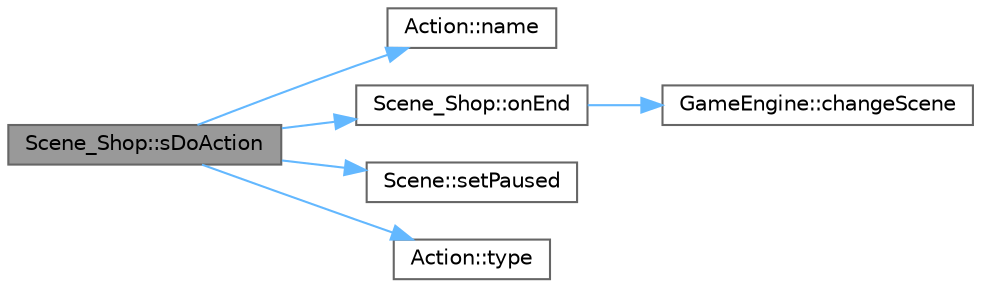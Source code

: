 digraph "Scene_Shop::sDoAction"
{
 // LATEX_PDF_SIZE
  bgcolor="transparent";
  edge [fontname=Helvetica,fontsize=10,labelfontname=Helvetica,labelfontsize=10];
  node [fontname=Helvetica,fontsize=10,shape=box,height=0.2,width=0.4];
  rankdir="LR";
  Node1 [id="Node000001",label="Scene_Shop::sDoAction",height=0.2,width=0.4,color="gray40", fillcolor="grey60", style="filled", fontcolor="black",tooltip=" "];
  Node1 -> Node2 [id="edge1_Node000001_Node000002",color="steelblue1",style="solid",tooltip=" "];
  Node2 [id="Node000002",label="Action::name",height=0.2,width=0.4,color="grey40", fillcolor="white", style="filled",URL="$class_action.html#a23800f6ef38781f10e6823f09ad6d62c",tooltip=" "];
  Node1 -> Node3 [id="edge2_Node000001_Node000003",color="steelblue1",style="solid",tooltip=" "];
  Node3 [id="Node000003",label="Scene_Shop::onEnd",height=0.2,width=0.4,color="grey40", fillcolor="white", style="filled",URL="$class_scene___shop.html#a1c1e297ef2b0aaa30d371242936aebae",tooltip=" "];
  Node3 -> Node4 [id="edge3_Node000003_Node000004",color="steelblue1",style="solid",tooltip=" "];
  Node4 [id="Node000004",label="GameEngine::changeScene",height=0.2,width=0.4,color="grey40", fillcolor="white", style="filled",URL="$class_game_engine.html#a41a16489bd3b05403545a700f7f9e88e",tooltip=" "];
  Node1 -> Node5 [id="edge4_Node000001_Node000005",color="steelblue1",style="solid",tooltip=" "];
  Node5 [id="Node000005",label="Scene::setPaused",height=0.2,width=0.4,color="grey40", fillcolor="white", style="filled",URL="$class_scene.html#abad71a081e3b76cff376c954d3b6c3cb",tooltip=" "];
  Node1 -> Node6 [id="edge5_Node000001_Node000006",color="steelblue1",style="solid",tooltip=" "];
  Node6 [id="Node000006",label="Action::type",height=0.2,width=0.4,color="grey40", fillcolor="white", style="filled",URL="$class_action.html#a17c7beb7eb4055b45fbc4587f61ec933",tooltip=" "];
}
